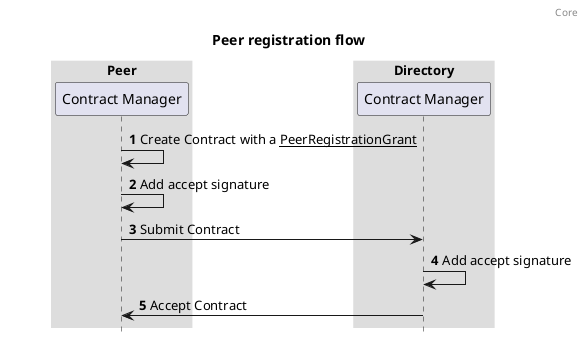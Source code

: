@startuml

autonumber
header: Core
title: Peer registration flow

box "Peer"
  participant "Contract Manager" as contractManagerPeer
end box
box "Directory"
  participant "Contract Manager" as contractManagerDirectory
end box

contractManagerPeer -> contractManagerPeer: Create Contract with a __PeerRegistrationGrant__
contractManagerPeer -> contractManagerPeer: Add accept signature
contractManagerPeer -> contractManagerDirectory: Submit Contract
contractManagerDirectory -> contractManagerDirectory: Add accept signature
contractManagerDirectory -> contractManagerPeer: Accept Contract

skinparam sequenceBoxBorderColor #transparent
skinparam boxPadding 50
hide footbox
@enduml
